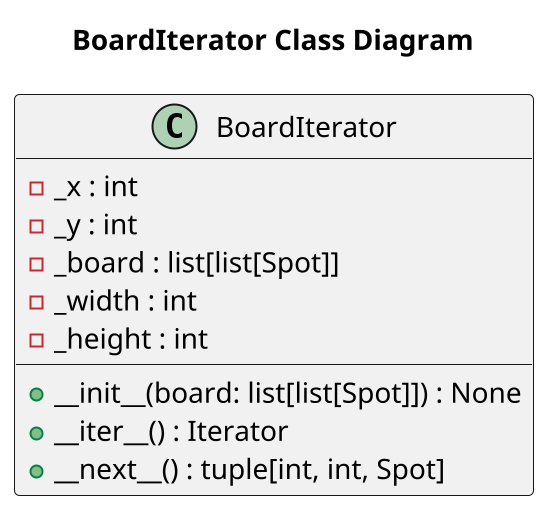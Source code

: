@startuml
scale 2
title "BoardIterator Class Diagram"
class BoardIterator {
    -_x : int
    -_y : int
    -_board : list[list[Spot]]
    -_width : int
    -_height : int

    +__init__(board: list[list[Spot]]) : None
    +__iter__() : Iterator
    +__next__() : tuple[int, int, Spot]
}
@enduml